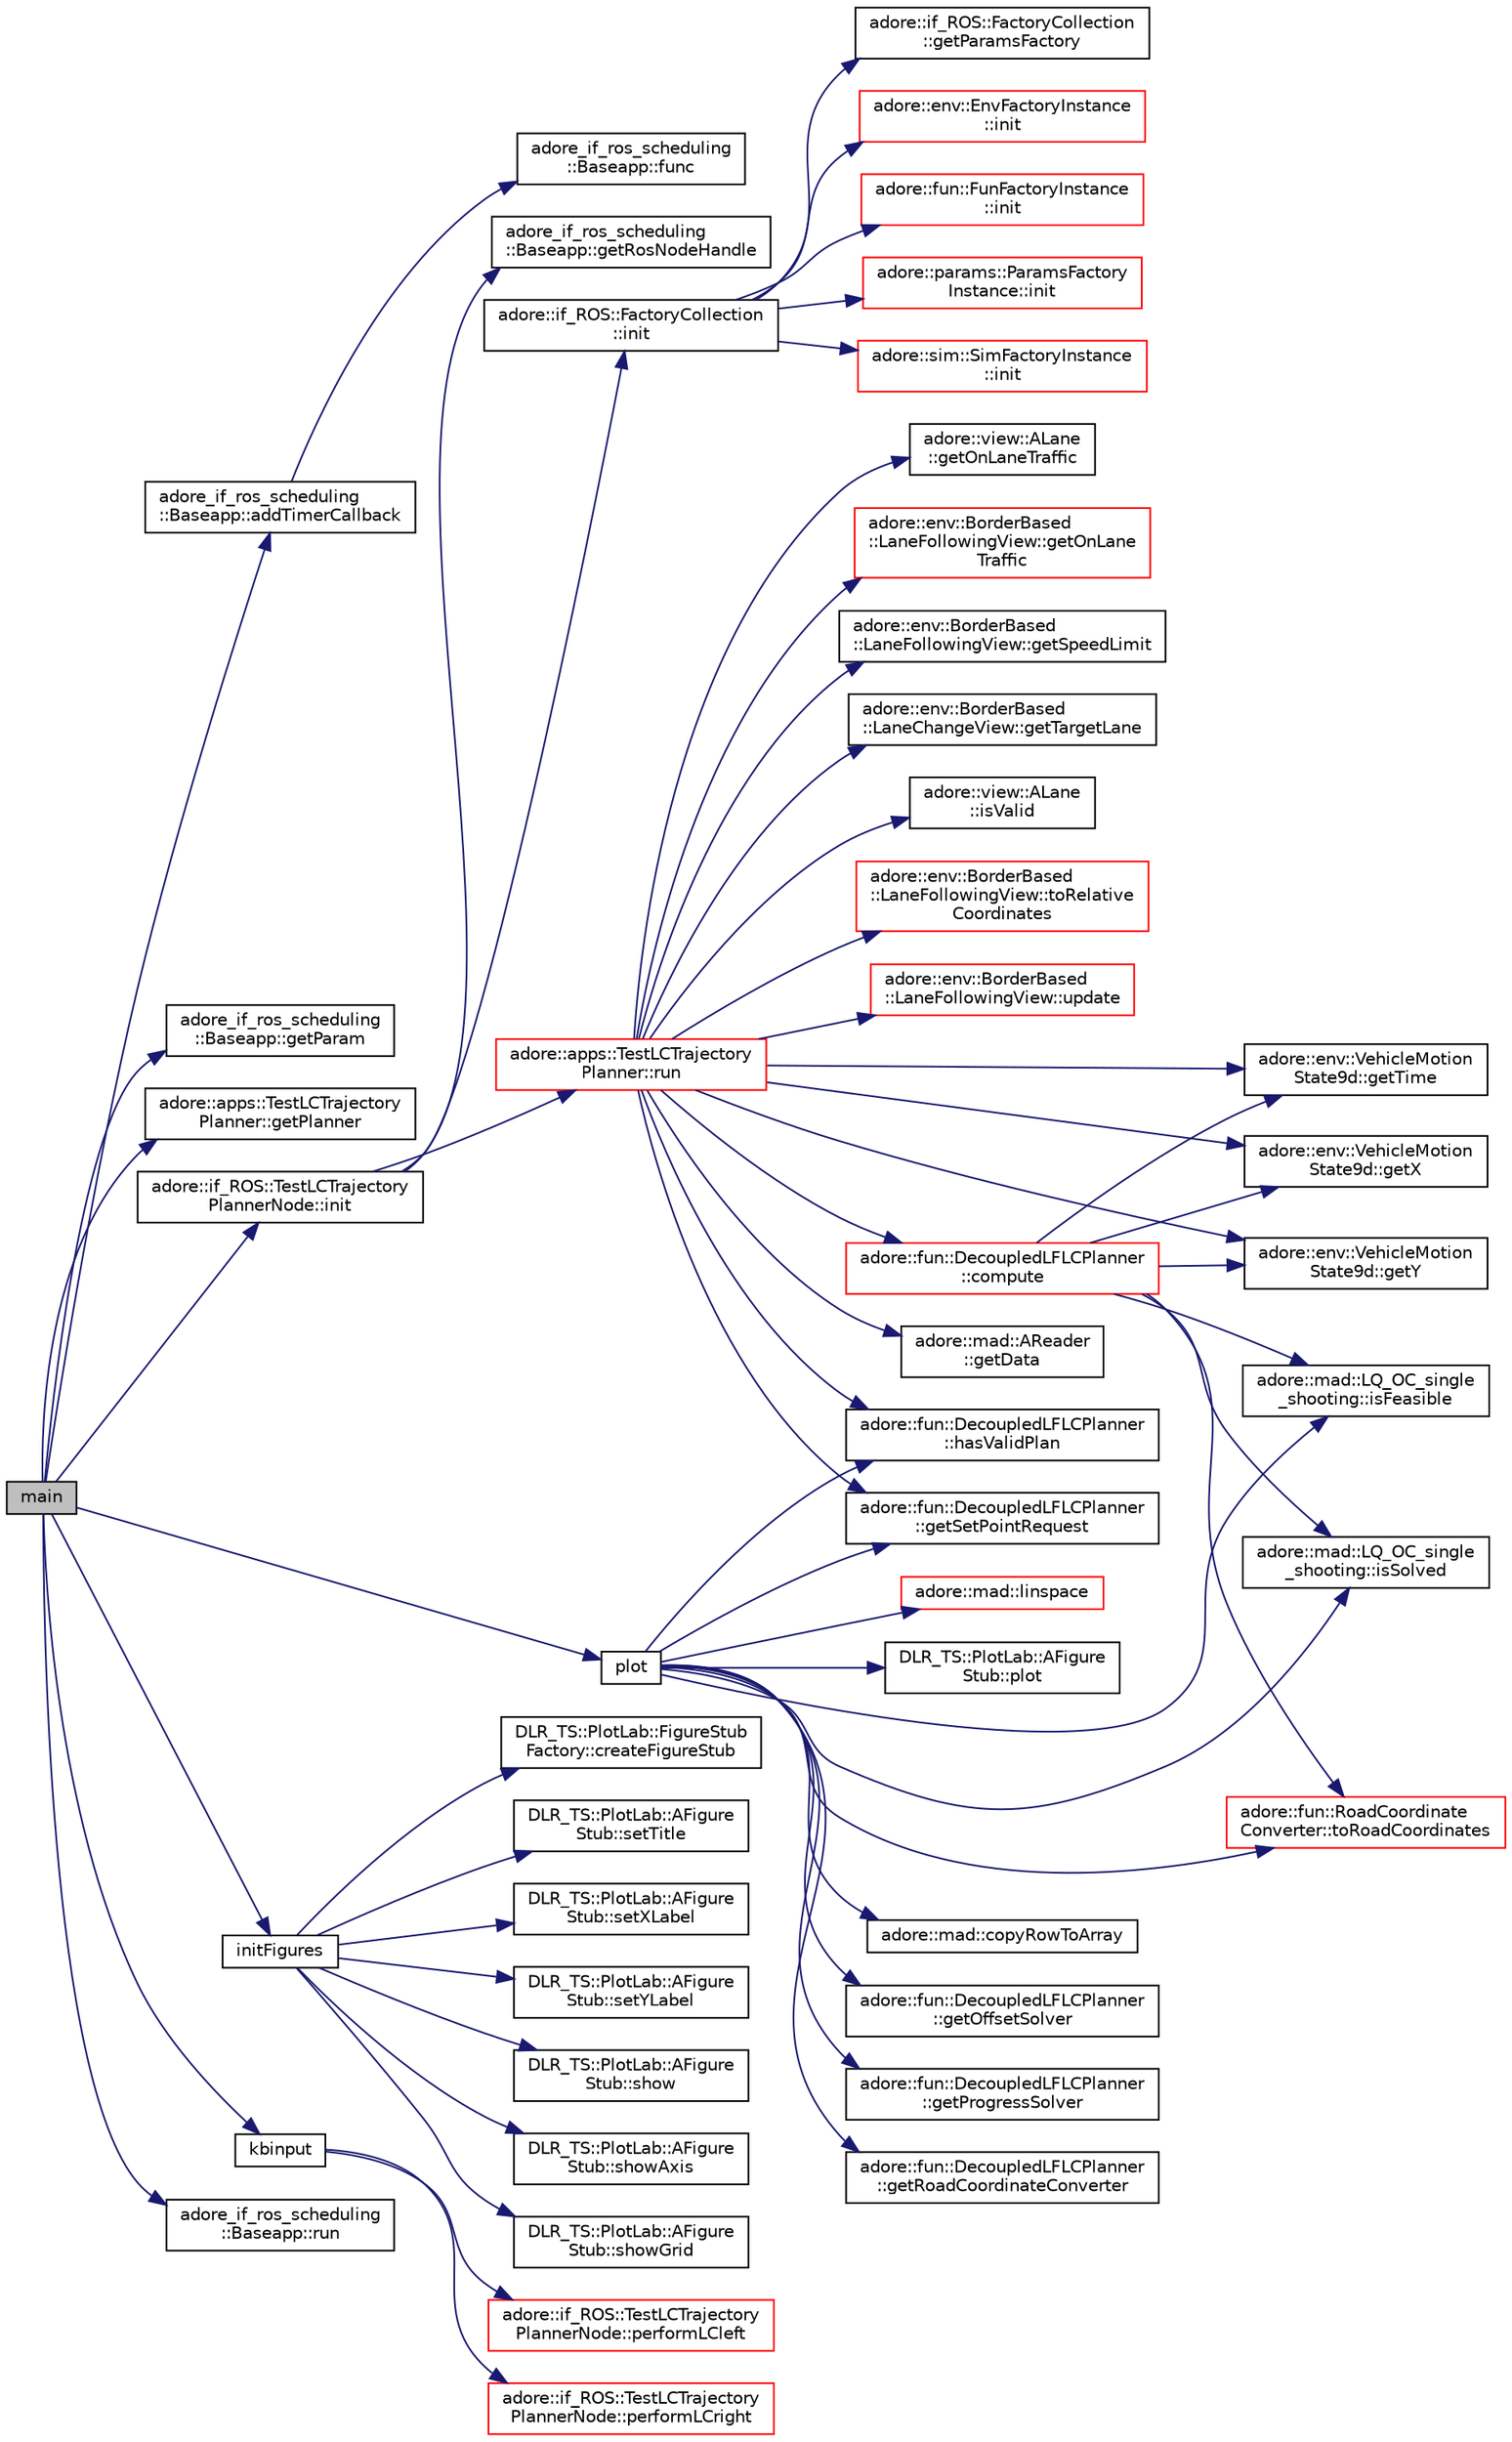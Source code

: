 digraph "main"
{
 // LATEX_PDF_SIZE
  edge [fontname="Helvetica",fontsize="10",labelfontname="Helvetica",labelfontsize="10"];
  node [fontname="Helvetica",fontsize="10",shape=record];
  rankdir="LR";
  Node1 [label="main",height=0.2,width=0.4,color="black", fillcolor="grey75", style="filled", fontcolor="black",tooltip=" "];
  Node1 -> Node2 [color="midnightblue",fontsize="10",style="solid",fontname="Helvetica"];
  Node2 [label="adore_if_ros_scheduling\l::Baseapp::addTimerCallback",height=0.2,width=0.4,color="black", fillcolor="white", style="filled",URL="$classadore__if__ros__scheduling_1_1Baseapp.html#a050d569530b67b5aeb078bd736131d6c",tooltip=" "];
  Node2 -> Node3 [color="midnightblue",fontsize="10",style="solid",fontname="Helvetica"];
  Node3 [label="adore_if_ros_scheduling\l::Baseapp::func",height=0.2,width=0.4,color="black", fillcolor="white", style="filled",URL="$classadore__if__ros__scheduling_1_1Baseapp.html#aa4304368f91ad8513e56c4493e4006ed",tooltip=" "];
  Node1 -> Node4 [color="midnightblue",fontsize="10",style="solid",fontname="Helvetica"];
  Node4 [label="adore_if_ros_scheduling\l::Baseapp::getParam",height=0.2,width=0.4,color="black", fillcolor="white", style="filled",URL="$classadore__if__ros__scheduling_1_1Baseapp.html#a57040c153750243c7e47566530cd7bf5",tooltip=" "];
  Node1 -> Node5 [color="midnightblue",fontsize="10",style="solid",fontname="Helvetica"];
  Node5 [label="adore::apps::TestLCTrajectory\lPlanner::getPlanner",height=0.2,width=0.4,color="black", fillcolor="white", style="filled",URL="$classadore_1_1apps_1_1TestLCTrajectoryPlanner.html#a2ddedbbacad80092192a8e1d3d5b0276",tooltip=" "];
  Node1 -> Node6 [color="midnightblue",fontsize="10",style="solid",fontname="Helvetica"];
  Node6 [label="adore::if_ROS::TestLCTrajectory\lPlannerNode::init",height=0.2,width=0.4,color="black", fillcolor="white", style="filled",URL="$classadore_1_1if__ROS_1_1TestLCTrajectoryPlannerNode.html#aadf9b829e6afee6af3219321b72d4d3c",tooltip=" "];
  Node6 -> Node7 [color="midnightblue",fontsize="10",style="solid",fontname="Helvetica"];
  Node7 [label="adore_if_ros_scheduling\l::Baseapp::getRosNodeHandle",height=0.2,width=0.4,color="black", fillcolor="white", style="filled",URL="$classadore__if__ros__scheduling_1_1Baseapp.html#a7792ee4aa6fd5c5c03d5f54b4c1f213a",tooltip=" "];
  Node6 -> Node8 [color="midnightblue",fontsize="10",style="solid",fontname="Helvetica"];
  Node8 [label="adore::if_ROS::FactoryCollection\l::init",height=0.2,width=0.4,color="black", fillcolor="white", style="filled",URL="$classadore_1_1if__ROS_1_1FactoryCollection.html#a07e53e57a417cf66c5d539a5e1bd590a",tooltip=" "];
  Node8 -> Node9 [color="midnightblue",fontsize="10",style="solid",fontname="Helvetica"];
  Node9 [label="adore::if_ROS::FactoryCollection\l::getParamsFactory",height=0.2,width=0.4,color="black", fillcolor="white", style="filled",URL="$classadore_1_1if__ROS_1_1FactoryCollection.html#ac102972d5592de7cdc76b059017628f9",tooltip=" "];
  Node8 -> Node10 [color="midnightblue",fontsize="10",style="solid",fontname="Helvetica"];
  Node10 [label="adore::env::EnvFactoryInstance\l::init",height=0.2,width=0.4,color="red", fillcolor="white", style="filled",URL="$classadore_1_1env_1_1EnvFactoryInstance.html#ab67767fc777387664b696bd78d2536ef",tooltip="Initialize private members of AllFactory."];
  Node8 -> Node12 [color="midnightblue",fontsize="10",style="solid",fontname="Helvetica"];
  Node12 [label="adore::fun::FunFactoryInstance\l::init",height=0.2,width=0.4,color="red", fillcolor="white", style="filled",URL="$classadore_1_1fun_1_1FunFactoryInstance.html#a291c4c983548f85c633ae6409c7b5233",tooltip="Initialize private members of funFactory."];
  Node8 -> Node14 [color="midnightblue",fontsize="10",style="solid",fontname="Helvetica"];
  Node14 [label="adore::params::ParamsFactory\lInstance::init",height=0.2,width=0.4,color="red", fillcolor="white", style="filled",URL="$classadore_1_1params_1_1ParamsFactoryInstance.html#ac6759c774ade5a97e47c056d1a136253",tooltip="Initialize private members of AllFactory."];
  Node8 -> Node16 [color="midnightblue",fontsize="10",style="solid",fontname="Helvetica"];
  Node16 [label="adore::sim::SimFactoryInstance\l::init",height=0.2,width=0.4,color="red", fillcolor="white", style="filled",URL="$classadore_1_1sim_1_1SimFactoryInstance.html#ac891850728d65e5398216b2bb92f82f6",tooltip="Initialize private members of AllFactory."];
  Node6 -> Node18 [color="midnightblue",fontsize="10",style="solid",fontname="Helvetica"];
  Node18 [label="adore::apps::TestLCTrajectory\lPlanner::run",height=0.2,width=0.4,color="red", fillcolor="white", style="filled",URL="$classadore_1_1apps_1_1TestLCTrajectoryPlanner.html#ac2912d7058c947a47405a0ce64e5609f",tooltip=" "];
  Node18 -> Node19 [color="midnightblue",fontsize="10",style="solid",fontname="Helvetica"];
  Node19 [label="adore::fun::DecoupledLFLCPlanner\l::compute",height=0.2,width=0.4,color="red", fillcolor="white", style="filled",URL="$classadore_1_1fun_1_1DecoupledLFLCPlanner.html#affba6eeb1071f33bc2abe2b7819f88ab",tooltip=" "];
  Node19 -> Node62 [color="midnightblue",fontsize="10",style="solid",fontname="Helvetica"];
  Node62 [label="adore::env::VehicleMotion\lState9d::getTime",height=0.2,width=0.4,color="black", fillcolor="white", style="filled",URL="$structadore_1_1env_1_1VehicleMotionState9d.html#ae7d75a3f7d52a946f075e669832caa17",tooltip="Get the time."];
  Node19 -> Node67 [color="midnightblue",fontsize="10",style="solid",fontname="Helvetica"];
  Node67 [label="adore::env::VehicleMotion\lState9d::getX",height=0.2,width=0.4,color="black", fillcolor="white", style="filled",URL="$structadore_1_1env_1_1VehicleMotionState9d.html#a16d6d61f5dfa1028ca97d8f1a8b6e8cf",tooltip="Get the x-coordinate."];
  Node19 -> Node69 [color="midnightblue",fontsize="10",style="solid",fontname="Helvetica"];
  Node69 [label="adore::env::VehicleMotion\lState9d::getY",height=0.2,width=0.4,color="black", fillcolor="white", style="filled",URL="$structadore_1_1env_1_1VehicleMotionState9d.html#a51e8eed0ef10d909592edcb933c1b802",tooltip="Get the y-coordinate."];
  Node19 -> Node46 [color="midnightblue",fontsize="10",style="solid",fontname="Helvetica"];
  Node46 [label="adore::mad::LQ_OC_single\l_shooting::isFeasible",height=0.2,width=0.4,color="black", fillcolor="white", style="filled",URL="$classadore_1_1mad_1_1LQ__OC__single__shooting.html#afa43c68e837700185a3d606ea12e311e",tooltip=" "];
  Node19 -> Node47 [color="midnightblue",fontsize="10",style="solid",fontname="Helvetica"];
  Node47 [label="adore::mad::LQ_OC_single\l_shooting::isSolved",height=0.2,width=0.4,color="black", fillcolor="white", style="filled",URL="$classadore_1_1mad_1_1LQ__OC__single__shooting.html#a022337da9434a344265d2b6b07114551",tooltip=" "];
  Node19 -> Node97 [color="midnightblue",fontsize="10",style="solid",fontname="Helvetica"];
  Node97 [label="adore::fun::RoadCoordinate\lConverter::toRoadCoordinates",height=0.2,width=0.4,color="red", fillcolor="white", style="filled",URL="$classadore_1_1fun_1_1RoadCoordinateConverter.html#ab47571780305ab646a4d27598e9e3dc4",tooltip=" "];
  Node18 -> Node153 [color="midnightblue",fontsize="10",style="solid",fontname="Helvetica"];
  Node153 [label="adore::mad::AReader\l::getData",height=0.2,width=0.4,color="black", fillcolor="white", style="filled",URL="$classadore_1_1mad_1_1AReader.html#a46ab7520d828d1a574365eaf8b483e29",tooltip=" "];
  Node18 -> Node154 [color="midnightblue",fontsize="10",style="solid",fontname="Helvetica"];
  Node154 [label="adore::view::ALane\l::getOnLaneTraffic",height=0.2,width=0.4,color="black", fillcolor="white", style="filled",URL="$classadore_1_1view_1_1ALane.html#a208cfea37af60e9939687035dfe9b962",tooltip=" "];
  Node18 -> Node155 [color="midnightblue",fontsize="10",style="solid",fontname="Helvetica"];
  Node155 [label="adore::env::BorderBased\l::LaneFollowingView::getOnLane\lTraffic",height=0.2,width=0.4,color="red", fillcolor="white", style="filled",URL="$classadore_1_1env_1_1BorderBased_1_1LaneFollowingView.html#a13f394036c82e9d41bbd85945e21c425",tooltip=" "];
  Node18 -> Node157 [color="midnightblue",fontsize="10",style="solid",fontname="Helvetica"];
  Node157 [label="adore::fun::DecoupledLFLCPlanner\l::getSetPointRequest",height=0.2,width=0.4,color="black", fillcolor="white", style="filled",URL="$classadore_1_1fun_1_1DecoupledLFLCPlanner.html#a39505b2842b3e8cd323a28557b43528b",tooltip=" "];
  Node18 -> Node158 [color="midnightblue",fontsize="10",style="solid",fontname="Helvetica"];
  Node158 [label="adore::env::BorderBased\l::LaneFollowingView::getSpeedLimit",height=0.2,width=0.4,color="black", fillcolor="white", style="filled",URL="$classadore_1_1env_1_1BorderBased_1_1LaneFollowingView.html#a3610cf7af899136c7cfd49ed277b0206",tooltip=" "];
  Node18 -> Node159 [color="midnightblue",fontsize="10",style="solid",fontname="Helvetica"];
  Node159 [label="adore::env::BorderBased\l::LaneChangeView::getTargetLane",height=0.2,width=0.4,color="black", fillcolor="white", style="filled",URL="$classadore_1_1env_1_1BorderBased_1_1LaneChangeView.html#a5dca2a2cee6da7a58bb2141e6a9d30e8",tooltip=" "];
  Node18 -> Node62 [color="midnightblue",fontsize="10",style="solid",fontname="Helvetica"];
  Node18 -> Node67 [color="midnightblue",fontsize="10",style="solid",fontname="Helvetica"];
  Node18 -> Node69 [color="midnightblue",fontsize="10",style="solid",fontname="Helvetica"];
  Node18 -> Node160 [color="midnightblue",fontsize="10",style="solid",fontname="Helvetica"];
  Node160 [label="adore::fun::DecoupledLFLCPlanner\l::hasValidPlan",height=0.2,width=0.4,color="black", fillcolor="white", style="filled",URL="$classadore_1_1fun_1_1DecoupledLFLCPlanner.html#a76856491dc8b2ed65f04d3a8e93eb09e",tooltip=" "];
  Node18 -> Node74 [color="midnightblue",fontsize="10",style="solid",fontname="Helvetica"];
  Node74 [label="adore::view::ALane\l::isValid",height=0.2,width=0.4,color="black", fillcolor="white", style="filled",URL="$classadore_1_1view_1_1ALane.html#a7995d6c08470c31414ecd7891ec16f05",tooltip=" "];
  Node18 -> Node161 [color="midnightblue",fontsize="10",style="solid",fontname="Helvetica"];
  Node161 [label="adore::env::BorderBased\l::LaneFollowingView::toRelative\lCoordinates",height=0.2,width=0.4,color="red", fillcolor="white", style="filled",URL="$classadore_1_1env_1_1BorderBased_1_1LaneFollowingView.html#ae2c57464be99c9724ebf6cea80b03baf",tooltip=" "];
  Node18 -> Node166 [color="midnightblue",fontsize="10",style="solid",fontname="Helvetica"];
  Node166 [label="adore::env::BorderBased\l::LaneFollowingView::update",height=0.2,width=0.4,color="red", fillcolor="white", style="filled",URL="$classadore_1_1env_1_1BorderBased_1_1LaneFollowingView.html#a7cf867a70cca073393e6ff7320e00244",tooltip="update the LaneFollowingView"];
  Node1 -> Node314 [color="midnightblue",fontsize="10",style="solid",fontname="Helvetica"];
  Node314 [label="initFigures",height=0.2,width=0.4,color="black", fillcolor="white", style="filled",URL="$test__lc__trajectory__planner__node_8cpp.html#a7ba9c5513fd73e410f953f7af789525b",tooltip=" "];
  Node314 -> Node315 [color="midnightblue",fontsize="10",style="solid",fontname="Helvetica"];
  Node315 [label="DLR_TS::PlotLab::FigureStub\lFactory::createFigureStub",height=0.2,width=0.4,color="black", fillcolor="white", style="filled",URL="$classDLR__TS_1_1PlotLab_1_1FigureStubFactory.html#a842dc9d218e8433f3443a08d47cfd6cc",tooltip=" "];
  Node314 -> Node316 [color="midnightblue",fontsize="10",style="solid",fontname="Helvetica"];
  Node316 [label="DLR_TS::PlotLab::AFigure\lStub::setTitle",height=0.2,width=0.4,color="black", fillcolor="white", style="filled",URL="$classDLR__TS_1_1PlotLab_1_1AFigureStub.html#a3994095bb7e5a790101141b2ff6afaa2",tooltip=" "];
  Node314 -> Node317 [color="midnightblue",fontsize="10",style="solid",fontname="Helvetica"];
  Node317 [label="DLR_TS::PlotLab::AFigure\lStub::setXLabel",height=0.2,width=0.4,color="black", fillcolor="white", style="filled",URL="$classDLR__TS_1_1PlotLab_1_1AFigureStub.html#a37cf8aa86c60d57085968099c250e4ea",tooltip=" "];
  Node314 -> Node318 [color="midnightblue",fontsize="10",style="solid",fontname="Helvetica"];
  Node318 [label="DLR_TS::PlotLab::AFigure\lStub::setYLabel",height=0.2,width=0.4,color="black", fillcolor="white", style="filled",URL="$classDLR__TS_1_1PlotLab_1_1AFigureStub.html#a87aa4facd550c9fd8c13ef81180b7aa3",tooltip=" "];
  Node314 -> Node319 [color="midnightblue",fontsize="10",style="solid",fontname="Helvetica"];
  Node319 [label="DLR_TS::PlotLab::AFigure\lStub::show",height=0.2,width=0.4,color="black", fillcolor="white", style="filled",URL="$classDLR__TS_1_1PlotLab_1_1AFigureStub.html#aaf1a1edc084b34e18315896c3f248695",tooltip=" "];
  Node314 -> Node320 [color="midnightblue",fontsize="10",style="solid",fontname="Helvetica"];
  Node320 [label="DLR_TS::PlotLab::AFigure\lStub::showAxis",height=0.2,width=0.4,color="black", fillcolor="white", style="filled",URL="$classDLR__TS_1_1PlotLab_1_1AFigureStub.html#a5dfd916c9ea11459ee05d73d4d37744d",tooltip=" "];
  Node314 -> Node321 [color="midnightblue",fontsize="10",style="solid",fontname="Helvetica"];
  Node321 [label="DLR_TS::PlotLab::AFigure\lStub::showGrid",height=0.2,width=0.4,color="black", fillcolor="white", style="filled",URL="$classDLR__TS_1_1PlotLab_1_1AFigureStub.html#a6a1df8146daff2b1a7003d85c4d2caaf",tooltip=" "];
  Node1 -> Node322 [color="midnightblue",fontsize="10",style="solid",fontname="Helvetica"];
  Node322 [label="kbinput",height=0.2,width=0.4,color="black", fillcolor="white", style="filled",URL="$test__lc__trajectory__planner__node_8cpp.html#a1ae39fdc2e2fbbe41c16516273eae1ff",tooltip=" "];
  Node322 -> Node323 [color="midnightblue",fontsize="10",style="solid",fontname="Helvetica"];
  Node323 [label="adore::if_ROS::TestLCTrajectory\lPlannerNode::performLCleft",height=0.2,width=0.4,color="red", fillcolor="white", style="filled",URL="$classadore_1_1if__ROS_1_1TestLCTrajectoryPlannerNode.html#a26a30e55e590632d703be60e05ceceea",tooltip=" "];
  Node322 -> Node325 [color="midnightblue",fontsize="10",style="solid",fontname="Helvetica"];
  Node325 [label="adore::if_ROS::TestLCTrajectory\lPlannerNode::performLCright",height=0.2,width=0.4,color="red", fillcolor="white", style="filled",URL="$classadore_1_1if__ROS_1_1TestLCTrajectoryPlannerNode.html#ad412872d4fbcc4eddd2776e22077269d",tooltip=" "];
  Node1 -> Node327 [color="midnightblue",fontsize="10",style="solid",fontname="Helvetica"];
  Node327 [label="plot",height=0.2,width=0.4,color="black", fillcolor="white", style="filled",URL="$test__lc__trajectory__planner__node_8cpp.html#a4271d2f26204b949d52317d5ed9f2887",tooltip=" "];
  Node327 -> Node328 [color="midnightblue",fontsize="10",style="solid",fontname="Helvetica"];
  Node328 [label="adore::mad::copyRowToArray",height=0.2,width=0.4,color="black", fillcolor="white", style="filled",URL="$namespaceadore_1_1mad.html#aa25826e01d840952e6e333eacc68d540",tooltip=" "];
  Node327 -> Node329 [color="midnightblue",fontsize="10",style="solid",fontname="Helvetica"];
  Node329 [label="adore::fun::DecoupledLFLCPlanner\l::getOffsetSolver",height=0.2,width=0.4,color="black", fillcolor="white", style="filled",URL="$classadore_1_1fun_1_1DecoupledLFLCPlanner.html#aa5f618314a6c7e73369ce0f8a06a6da2",tooltip=" "];
  Node327 -> Node330 [color="midnightblue",fontsize="10",style="solid",fontname="Helvetica"];
  Node330 [label="adore::fun::DecoupledLFLCPlanner\l::getProgressSolver",height=0.2,width=0.4,color="black", fillcolor="white", style="filled",URL="$classadore_1_1fun_1_1DecoupledLFLCPlanner.html#a4ef197dd1ed92beeaad482ddb7def88f",tooltip=" "];
  Node327 -> Node331 [color="midnightblue",fontsize="10",style="solid",fontname="Helvetica"];
  Node331 [label="adore::fun::DecoupledLFLCPlanner\l::getRoadCoordinateConverter",height=0.2,width=0.4,color="black", fillcolor="white", style="filled",URL="$classadore_1_1fun_1_1DecoupledLFLCPlanner.html#afb1a174f7bcc833bc24b91cf65bc32bc",tooltip=" "];
  Node327 -> Node157 [color="midnightblue",fontsize="10",style="solid",fontname="Helvetica"];
  Node327 -> Node160 [color="midnightblue",fontsize="10",style="solid",fontname="Helvetica"];
  Node327 -> Node46 [color="midnightblue",fontsize="10",style="solid",fontname="Helvetica"];
  Node327 -> Node47 [color="midnightblue",fontsize="10",style="solid",fontname="Helvetica"];
  Node327 -> Node95 [color="midnightblue",fontsize="10",style="solid",fontname="Helvetica"];
  Node95 [label="adore::mad::linspace",height=0.2,width=0.4,color="red", fillcolor="white", style="filled",URL="$namespaceadore_1_1mad.html#a7bfd7c9a7c5816ef00e7b52d20957690",tooltip=" "];
  Node327 -> Node332 [color="midnightblue",fontsize="10",style="solid",fontname="Helvetica"];
  Node332 [label="DLR_TS::PlotLab::AFigure\lStub::plot",height=0.2,width=0.4,color="black", fillcolor="white", style="filled",URL="$classDLR__TS_1_1PlotLab_1_1AFigureStub.html#accf20dccb771d2bad1fec053e187a327",tooltip=" "];
  Node327 -> Node97 [color="midnightblue",fontsize="10",style="solid",fontname="Helvetica"];
  Node1 -> Node333 [color="midnightblue",fontsize="10",style="solid",fontname="Helvetica"];
  Node333 [label="adore_if_ros_scheduling\l::Baseapp::run",height=0.2,width=0.4,color="black", fillcolor="white", style="filled",URL="$classadore__if__ros__scheduling_1_1Baseapp.html#a201b2569600031e20ac44db3876d6298",tooltip=" "];
}
